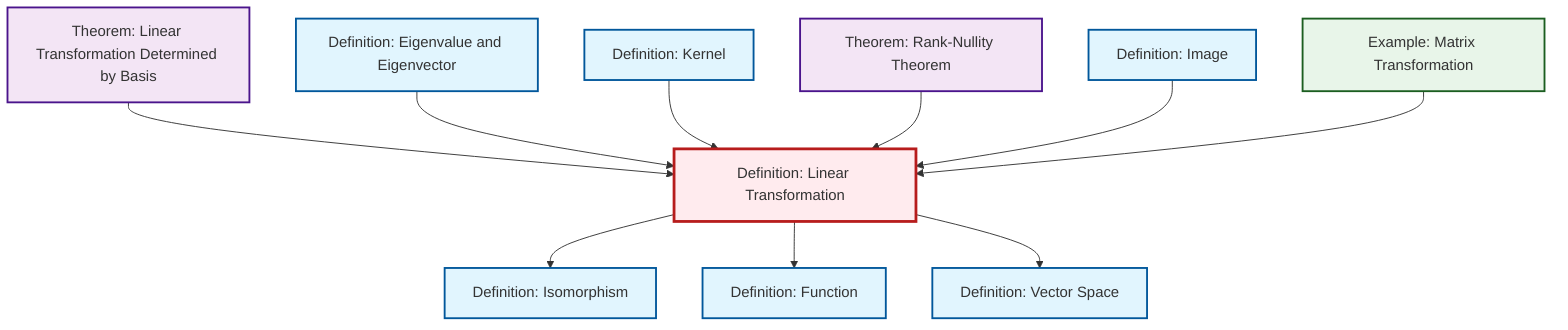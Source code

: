 graph TD
    classDef definition fill:#e1f5fe,stroke:#01579b,stroke-width:2px
    classDef theorem fill:#f3e5f5,stroke:#4a148c,stroke-width:2px
    classDef axiom fill:#fff3e0,stroke:#e65100,stroke-width:2px
    classDef example fill:#e8f5e9,stroke:#1b5e20,stroke-width:2px
    classDef current fill:#ffebee,stroke:#b71c1c,stroke-width:3px
    def-vector-space["Definition: Vector Space"]:::definition
    ex-matrix-transformation["Example: Matrix Transformation"]:::example
    thm-linear-transformation-basis["Theorem: Linear Transformation Determined by Basis"]:::theorem
    def-kernel["Definition: Kernel"]:::definition
    def-image["Definition: Image"]:::definition
    thm-rank-nullity["Theorem: Rank-Nullity Theorem"]:::theorem
    def-eigenvalue-eigenvector["Definition: Eigenvalue and Eigenvector"]:::definition
    def-isomorphism["Definition: Isomorphism"]:::definition
    def-function["Definition: Function"]:::definition
    def-linear-transformation["Definition: Linear Transformation"]:::definition
    thm-linear-transformation-basis --> def-linear-transformation
    def-eigenvalue-eigenvector --> def-linear-transformation
    def-kernel --> def-linear-transformation
    def-linear-transformation --> def-isomorphism
    thm-rank-nullity --> def-linear-transformation
    def-linear-transformation --> def-function
    def-image --> def-linear-transformation
    def-linear-transformation --> def-vector-space
    ex-matrix-transformation --> def-linear-transformation
    class def-linear-transformation current